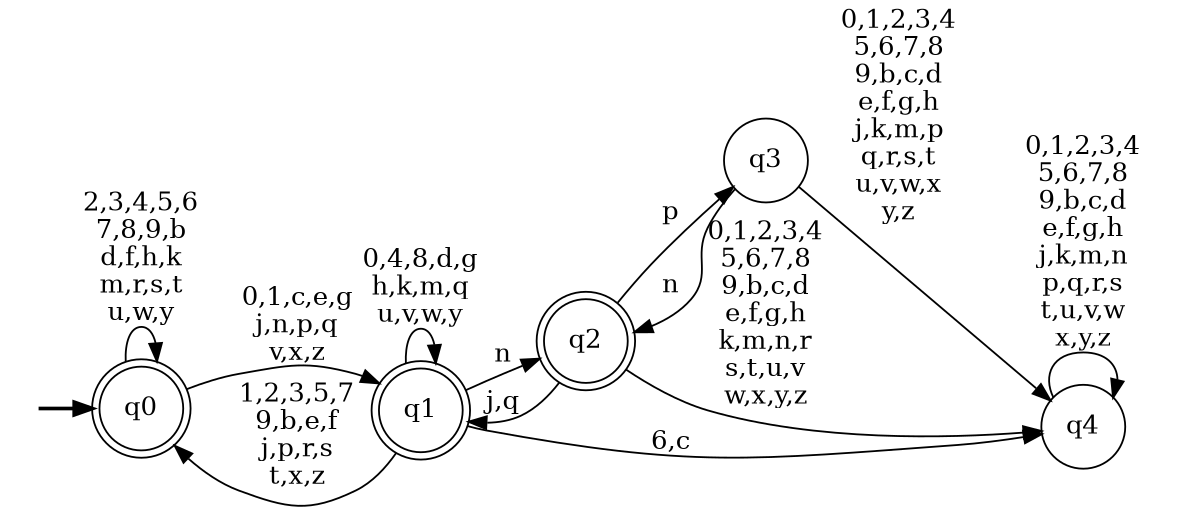digraph BlueStar {
__start0 [style = invis, shape = none, label = "", width = 0, height = 0];

rankdir=LR;
size="8,5";

s0 [style="rounded,filled", color="black", fillcolor="white" shape="doublecircle", label="q0"];
s1 [style="rounded,filled", color="black", fillcolor="white" shape="doublecircle", label="q1"];
s2 [style="rounded,filled", color="black", fillcolor="white" shape="doublecircle", label="q2"];
s3 [style="filled", color="black", fillcolor="white" shape="circle", label="q3"];
s4 [style="filled", color="black", fillcolor="white" shape="circle", label="q4"];
subgraph cluster_main { 
	graph [pad=".75", ranksep="0.15", nodesep="0.15"];
	 style=invis; 
	__start0 -> s0 [penwidth=2];
}
s0 -> s0 [label="2,3,4,5,6\n7,8,9,b\nd,f,h,k\nm,r,s,t\nu,w,y"];
s0 -> s1 [label="0,1,c,e,g\nj,n,p,q\nv,x,z"];
s1 -> s0 [label="1,2,3,5,7\n9,b,e,f\nj,p,r,s\nt,x,z"];
s1 -> s1 [label="0,4,8,d,g\nh,k,m,q\nu,v,w,y"];
s1 -> s2 [label="n"];
s1 -> s4 [label="6,c"];
s2 -> s1 [label="j,q"];
s2 -> s3 [label="p"];
s2 -> s4 [label="0,1,2,3,4\n5,6,7,8\n9,b,c,d\ne,f,g,h\nk,m,n,r\ns,t,u,v\nw,x,y,z"];
s3 -> s2 [label="n"];
s3 -> s4 [label="0,1,2,3,4\n5,6,7,8\n9,b,c,d\ne,f,g,h\nj,k,m,p\nq,r,s,t\nu,v,w,x\ny,z"];
s4 -> s4 [label="0,1,2,3,4\n5,6,7,8\n9,b,c,d\ne,f,g,h\nj,k,m,n\np,q,r,s\nt,u,v,w\nx,y,z"];

}